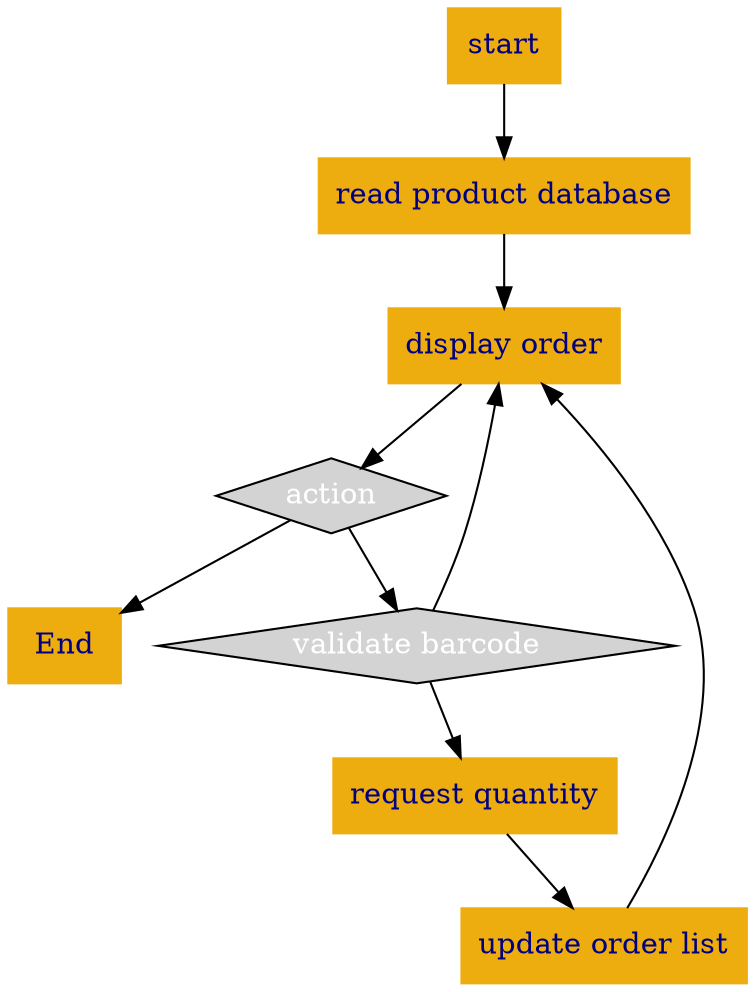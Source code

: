 digraph {

	node [fill=cornflowerblue, fontcolor=white, shape=diamond, style=filled];

	start [color=darkgoldenrod2, fontcolor=navy, label=start, shape=box];

	End [shape=rectangle, color=darkgoldenrod2, fontcolor=navy];

	"read product database" [shape=rectangle, color=darkgoldenrod2, fontcolor=navy];

	"display order" [shape=rectangle, color=darkgoldenrod2, fontcolor=navy];

	"request quantity" [shape=rectangle, color=darkgoldenrod2, fontcolor=navy];

	"update order list" [shape=rectangle, color=darkgoldenrod2, fontcolor=navy];

	start -> "read product database";

	"read product database" -> "display order";

	"display order" -> action;

	action -> End;

	action -> "validate barcode";

	"validate barcode" -> "request quantity";
	"validate barcode" -> "display order";

	"request quantity" -> "update order list";

	"update order list" -> "display order";
}
